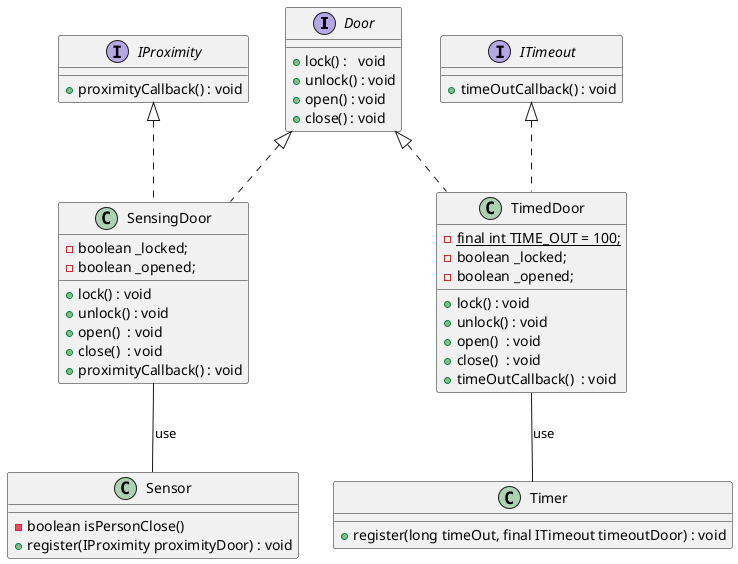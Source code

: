 @startuml ISP
interface Door {
    + lock() :   void
    + unlock() : void
    + open() : void
    + close() : void
}
interface IProximity {
    + proximityCallback() : void

}
interface ITimeout { 
    + timeOutCallback() : void
}

class SensingDoor implements Door, IProximity {
    -boolean _locked;
    -boolean _opened;
    + lock() : void
    + unlock() : void
    + open()  : void
    + close()  : void
    + proximityCallback() : void
}
class TimedDoor implements Door, ITimeout {
    -{static} final int TIME_OUT = 100;
    -boolean _locked;
    -boolean _opened;
    + lock() : void
    + unlock() : void
    + open()  : void
    + close()  : void
    + timeOutCallback()  : void
}
class Timer {
    +register(long timeOut, final ITimeout timeoutDoor) : void
}
class Sensor{
    -boolean isPersonClose()
    +register(IProximity proximityDoor) : void
}

TimedDoor -- Timer : use
SensingDoor -- Sensor : use


@enduml
